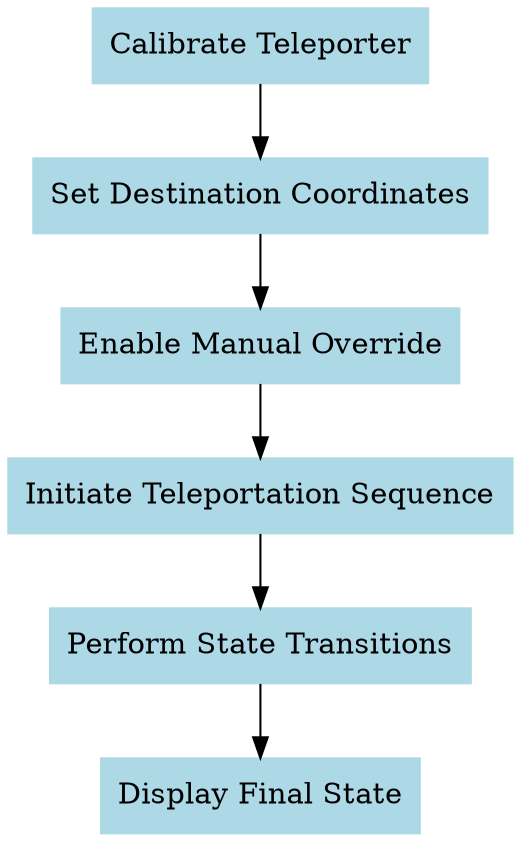 digraph TeleportationProcess {
  // Nodes
  node [shape=rectangle, style=filled, color=lightblue];
  Calibrate [label="Calibrate Teleporter"];
  SetDestination [label="Set Destination Coordinates"];
  EnableOverride [label="Enable Manual Override"];
  TeleportationSequence [label="Initiate Teleportation Sequence"];
  StateTransitions [label="Perform State Transitions"];
  DisplayFinalState [label="Display Final State"];

  // Edges
  Calibrate -> SetDestination -> EnableOverride -> TeleportationSequence -> StateTransitions -> DisplayFinalState;
}

